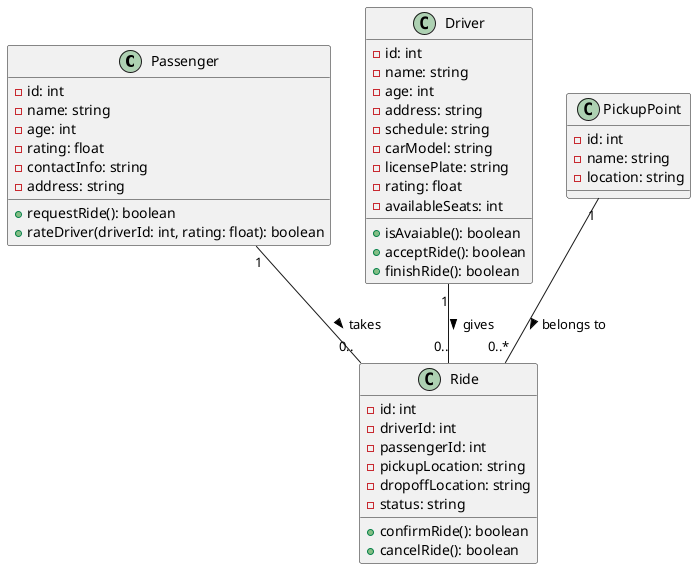 @startuml

class Passenger {
    -id: int
    -name: string
    -age: int
    -rating: float
    -contactInfo: string
    -address: string
    +requestRide(): boolean
    +rateDriver(driverId: int, rating: float): boolean
}

class Driver {
    -id: int
    -name: string
    -age: int
    -address: string
    -schedule: string
    -carModel: string
    -licensePlate: string
    -rating: float
    -availableSeats: int
    +isAvaiable(): boolean
    +acceptRide(): boolean
    +finishRide(): boolean
}

class Ride {
    -id: int
    -driverId: int
    -passengerId: int
    -pickupLocation: string
    -dropoffLocation: string
    -status: string
    +confirmRide(): boolean
    +cancelRide(): boolean
}

class PickupPoint {
    -id: int
    -name: string
    -location: string
}
/'
    Textual Description:

    The system facilitates car rides for between FEUP community members traveling to and from FEUP. 
    It involves three main entities: Passenger, Driver, and PickupPoint.

    
Passenger: Represents individuals seeking car rides. Each Passenger has a unique identifier (id), a name, age, contact information, and a rating provided by other users. They can request rides from avaiable drivers by scheduling a request or in real-time. Passengers can also rate drivers based on their experience.

    
Driver: Represents individuals willing to provide car rides to Passengers. Each Driver has a unique identifier (id), a name, age, car model, license plate, and a rating provided by passengers. Drivers specify the number of available seats in their vehicles. They can accept ride requests from Passengers and mark rides as finished upon completion.

    
Ride: Represents a ride request or offer made by a passenger and accepted by a driver. Each Ride has a unique identifier (id), references to the driver and passenger involved, pickup and drop-off locations, and a status indicating whether the ride is confirmed or canceled.

    
PickupPoint: Represents locations around FEUP where users can gather to find or offer rides. Each PickupPoint has a unique identifier (id), a name, location coordinates, maximum capacity (number of passengers it can accommodate), and current occupancy (number of passengers currently present). Passengers can associate themselves with a PickupPoint to request rides in real-time.

    The relationships depicted in the diagram are as follows:
    
Each Passenger may have zero or more associated Rides (0..).
  
Each Driver may have zero or more associated Rides (0..
).
Each PickupPoint may have zero or more associated Rides (0..*).

    This system aims to facilitate transportation for members of the FEUP community by connecting them with drivers willing to offer rides, utilizing multiple pickup points to streamline the process.
'/


Passenger "1" -- "0.." Ride : takes >
Driver "1" -- "0.." Ride : gives >
PickupPoint "1" -- "0..*" Ride : belongs to >


@enduml